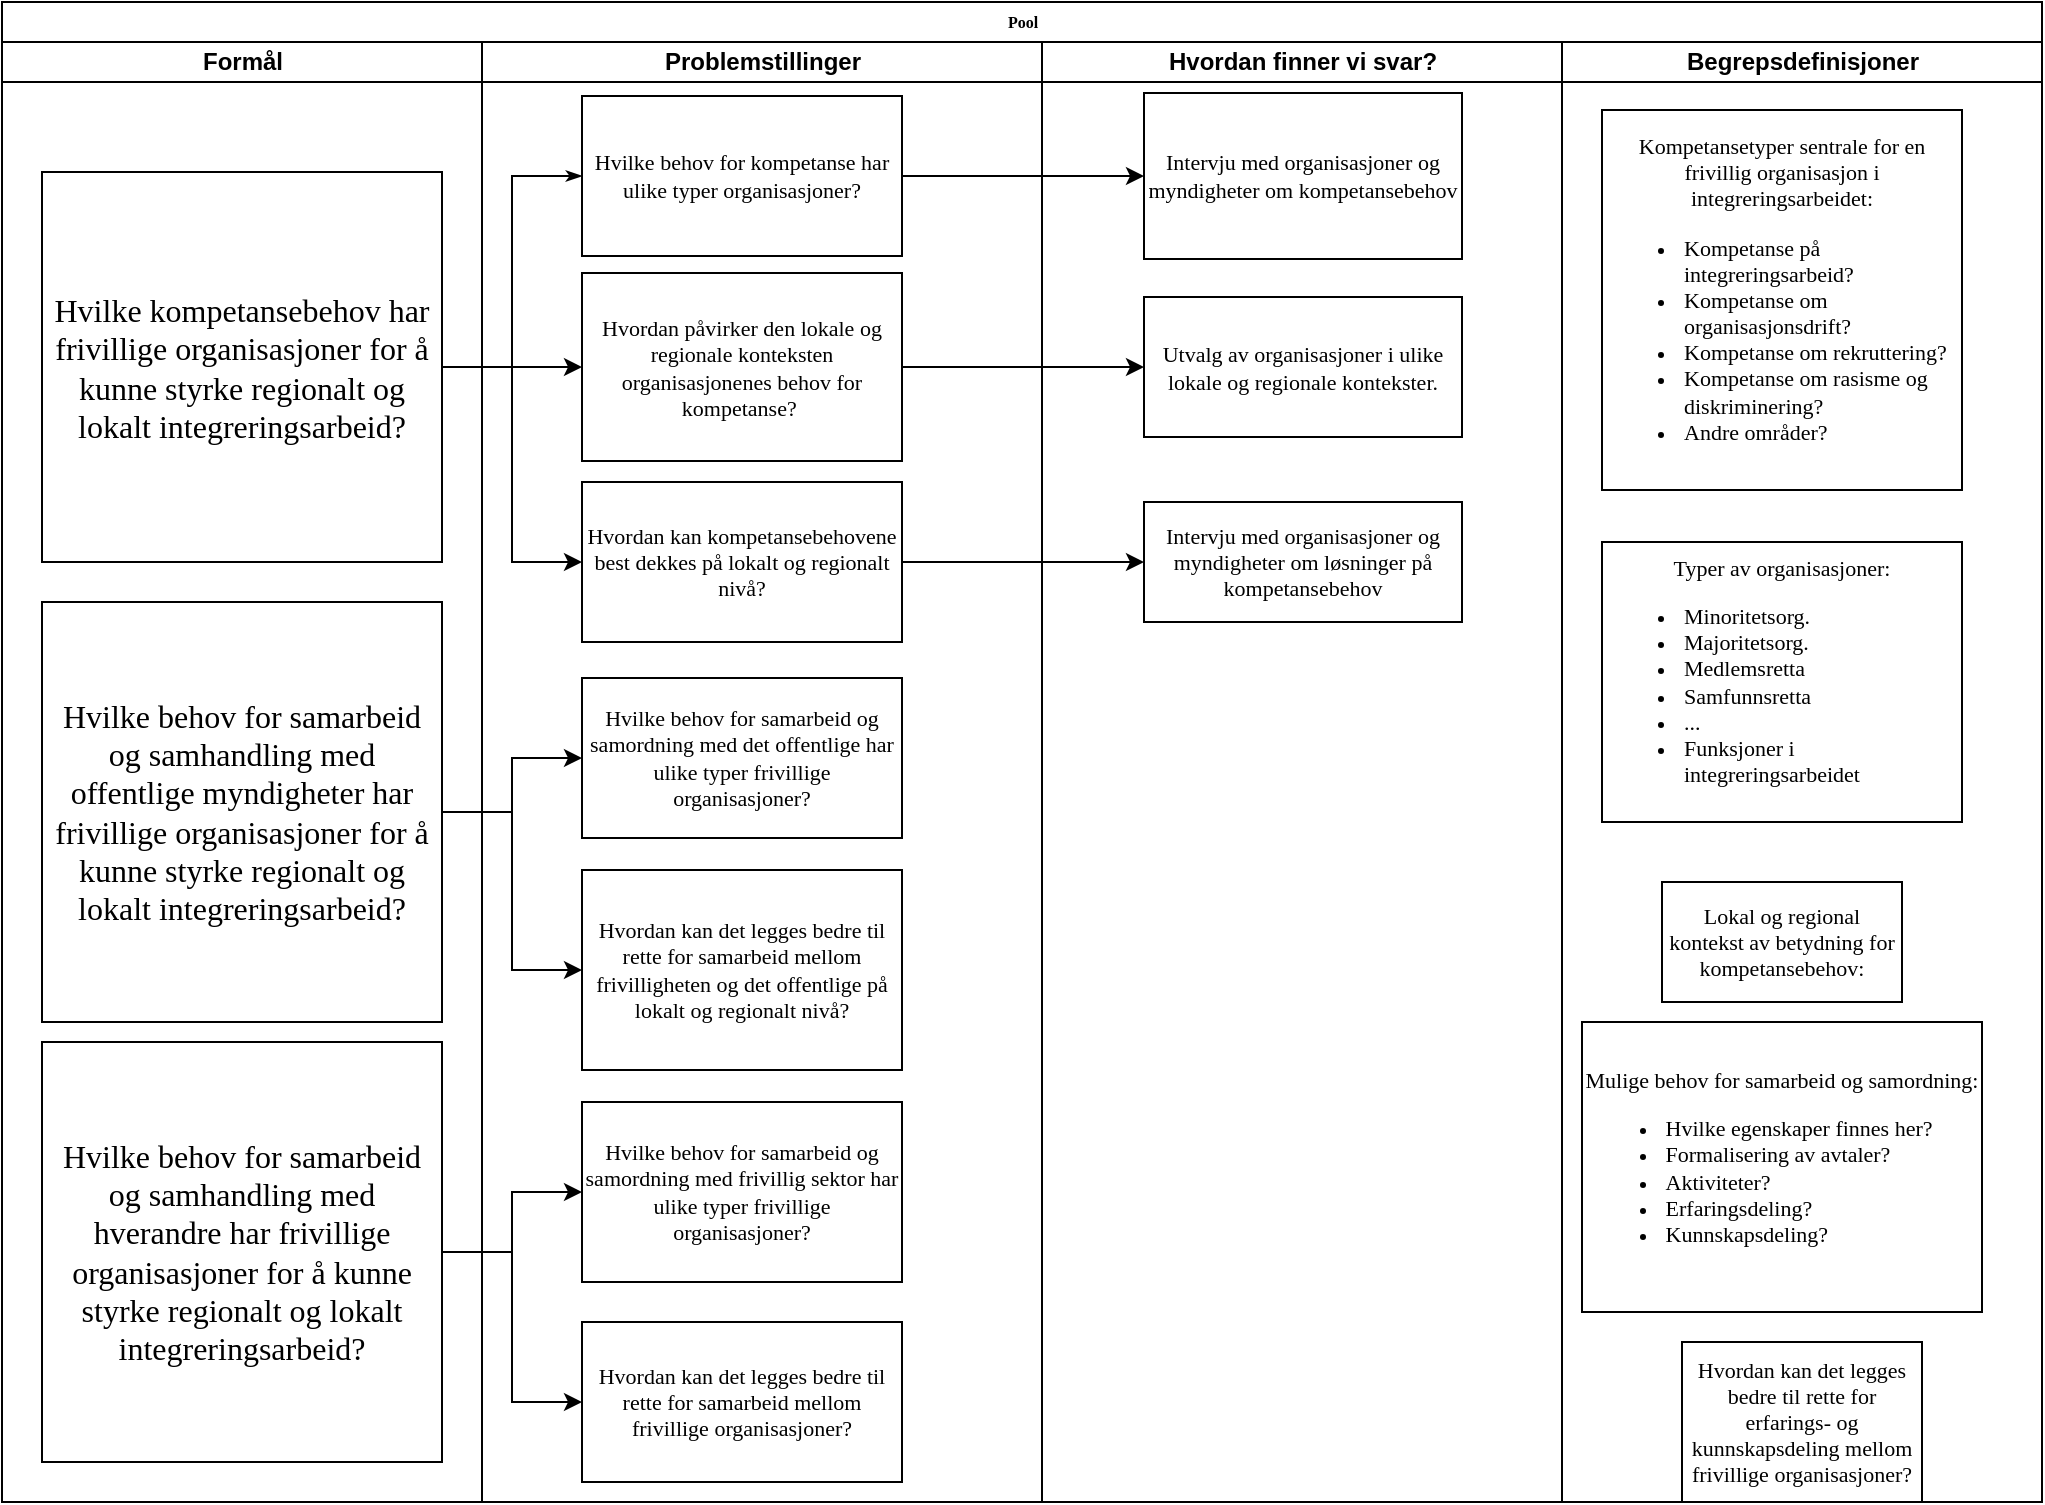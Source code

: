 <mxfile version="16.6.5" type="github">
  <diagram name="Page-1" id="74e2e168-ea6b-b213-b513-2b3c1d86103e">
    <mxGraphModel dx="2062" dy="1065" grid="1" gridSize="10" guides="1" tooltips="1" connect="1" arrows="1" fold="1" page="1" pageScale="1" pageWidth="1169" pageHeight="827" background="none" math="0" shadow="0">
      <root>
        <mxCell id="0" />
        <mxCell id="1" parent="0" />
        <mxCell id="77e6c97f196da883-1" value="Pool" style="swimlane;html=1;childLayout=stackLayout;startSize=20;rounded=0;shadow=0;labelBackgroundColor=none;strokeWidth=1;fontFamily=Verdana;fontSize=8;align=center;" parent="1" vertex="1">
          <mxGeometry x="70" y="40" width="1020" height="750" as="geometry" />
        </mxCell>
        <mxCell id="77e6c97f196da883-2" value="Formål" style="swimlane;html=1;startSize=20;rounded=0;" parent="77e6c97f196da883-1" vertex="1">
          <mxGeometry y="20" width="240" height="730" as="geometry" />
        </mxCell>
        <mxCell id="77e6c97f196da883-8" value="Hvilke kompetansebehov har frivillige organisasjoner for å kunne styrke regionalt og lokalt integreringsarbeid?" style="rounded=0;whiteSpace=wrap;html=1;shadow=0;labelBackgroundColor=none;strokeWidth=1;fontFamily=Verdana;fontSize=16;align=center;" parent="77e6c97f196da883-2" vertex="1">
          <mxGeometry x="20" y="65" width="200" height="195" as="geometry" />
        </mxCell>
        <mxCell id="3UpCS2SwMKkb_BXAR1L--38" value="Hvilke behov for samarbeid og samhandling med offentlige myndigheter har frivillige organisasjoner for å kunne styrke regionalt og lokalt integreringsarbeid?" style="rounded=0;whiteSpace=wrap;html=1;shadow=0;labelBackgroundColor=none;strokeWidth=1;fontFamily=Verdana;fontSize=16;align=center;" parent="77e6c97f196da883-2" vertex="1">
          <mxGeometry x="20" y="280" width="200" height="210" as="geometry" />
        </mxCell>
        <mxCell id="3UpCS2SwMKkb_BXAR1L--39" value="Hvilke behov for samarbeid og samhandling med hverandre har frivillige organisasjoner for å kunne styrke regionalt og lokalt integreringsarbeid?" style="rounded=0;whiteSpace=wrap;html=1;shadow=0;labelBackgroundColor=none;strokeWidth=1;fontFamily=Verdana;fontSize=16;align=center;" parent="77e6c97f196da883-2" vertex="1">
          <mxGeometry x="20" y="500" width="200" height="210" as="geometry" />
        </mxCell>
        <mxCell id="77e6c97f196da883-26" style="edgeStyle=orthogonalEdgeStyle;rounded=0;html=1;labelBackgroundColor=none;startArrow=none;startFill=0;startSize=5;endArrow=classicThin;endFill=1;endSize=5;jettySize=auto;orthogonalLoop=1;strokeWidth=1;fontFamily=Verdana;fontSize=8;" parent="77e6c97f196da883-1" source="77e6c97f196da883-8" target="77e6c97f196da883-11" edge="1">
          <mxGeometry relative="1" as="geometry" />
        </mxCell>
        <mxCell id="77e6c97f196da883-3" value="Problemstillinger" style="swimlane;html=1;startSize=20;rounded=0;" parent="77e6c97f196da883-1" vertex="1">
          <mxGeometry x="240" y="20" width="280" height="730" as="geometry" />
        </mxCell>
        <mxCell id="77e6c97f196da883-11" value="Hvilke behov for kompetanse har ulike typer organisasjoner?" style="rounded=0;whiteSpace=wrap;html=1;shadow=0;labelBackgroundColor=none;strokeWidth=1;fontFamily=Verdana;fontSize=11;align=center;" parent="77e6c97f196da883-3" vertex="1">
          <mxGeometry x="50" y="27" width="160" height="80" as="geometry" />
        </mxCell>
        <mxCell id="77e6c97f196da883-9" value="Hvordan påvirker den lokale og regionale konteksten organisasjonenes behov for kompetanse?&amp;nbsp;" style="rounded=0;whiteSpace=wrap;html=1;shadow=0;labelBackgroundColor=none;strokeWidth=1;fontFamily=Verdana;fontSize=11;align=center;" parent="77e6c97f196da883-3" vertex="1">
          <mxGeometry x="50" y="115.5" width="160" height="94" as="geometry" />
        </mxCell>
        <mxCell id="3UpCS2SwMKkb_BXAR1L--2" value="Hvordan kan kompetansebehovene best dekkes på lokalt og regionalt nivå?" style="rounded=0;whiteSpace=wrap;html=1;shadow=0;labelBackgroundColor=none;strokeWidth=1;fontFamily=Verdana;fontSize=11;align=center;" parent="77e6c97f196da883-3" vertex="1">
          <mxGeometry x="50" y="220" width="160" height="80" as="geometry" />
        </mxCell>
        <mxCell id="3UpCS2SwMKkb_BXAR1L--1" value="Hvilke behov for samarbeid og samordning med det offentlige har ulike typer frivillige organisasjoner?" style="rounded=0;whiteSpace=wrap;html=1;shadow=0;labelBackgroundColor=none;strokeWidth=1;fontFamily=Verdana;fontSize=11;align=center;" parent="77e6c97f196da883-3" vertex="1">
          <mxGeometry x="50" y="318" width="160" height="80" as="geometry" />
        </mxCell>
        <mxCell id="3UpCS2SwMKkb_BXAR1L--5" value="Hvordan kan det legges bedre til rette for samarbeid mellom frivilligheten og det offentlige på lokalt og regionalt nivå?" style="rounded=0;whiteSpace=wrap;html=1;shadow=0;labelBackgroundColor=none;strokeWidth=1;fontFamily=Verdana;fontSize=11;align=center;" parent="77e6c97f196da883-3" vertex="1">
          <mxGeometry x="50" y="414" width="160" height="100" as="geometry" />
        </mxCell>
        <mxCell id="3UpCS2SwMKkb_BXAR1L--4" value="Hvordan kan det legges bedre til rette for samarbeid mellom frivillige organisasjoner?" style="rounded=0;whiteSpace=wrap;html=1;shadow=0;labelBackgroundColor=none;strokeWidth=1;fontFamily=Verdana;fontSize=11;align=center;" parent="77e6c97f196da883-3" vertex="1">
          <mxGeometry x="50" y="640" width="160" height="80" as="geometry" />
        </mxCell>
        <mxCell id="3UpCS2SwMKkb_BXAR1L--3" value="Hvilke behov for samarbeid og samordning med frivillig sektor har ulike typer frivillige organisasjoner?" style="rounded=0;whiteSpace=wrap;html=1;shadow=0;labelBackgroundColor=none;strokeWidth=1;fontFamily=Verdana;fontSize=11;align=center;" parent="77e6c97f196da883-3" vertex="1">
          <mxGeometry x="50" y="530" width="160" height="90" as="geometry" />
        </mxCell>
        <mxCell id="77e6c97f196da883-4" value="Hvordan finner vi svar?" style="swimlane;html=1;startSize=20;rounded=0;" parent="77e6c97f196da883-1" vertex="1">
          <mxGeometry x="520" y="20" width="260" height="730" as="geometry" />
        </mxCell>
        <mxCell id="8K-ZBV0Ou6tTjNgTG0HX-1" value="Intervju med organisasjoner og myndigheter om kompetansebehov" style="whiteSpace=wrap;html=1;fontSize=11;fontFamily=Verdana;rounded=0;shadow=0;labelBackgroundColor=none;strokeWidth=1;" vertex="1" parent="77e6c97f196da883-4">
          <mxGeometry x="51" y="25.5" width="159" height="83" as="geometry" />
        </mxCell>
        <mxCell id="8K-ZBV0Ou6tTjNgTG0HX-5" value="Utvalg av organisasjoner i ulike lokale og regionale kontekster." style="whiteSpace=wrap;html=1;fontSize=11;fontFamily=Verdana;rounded=0;shadow=0;labelBackgroundColor=none;strokeWidth=1;" vertex="1" parent="77e6c97f196da883-4">
          <mxGeometry x="51" y="127.5" width="159" height="70" as="geometry" />
        </mxCell>
        <mxCell id="8K-ZBV0Ou6tTjNgTG0HX-7" value="Intervju med organisasjoner og myndigheter om løsninger på kompetansebehov" style="whiteSpace=wrap;html=1;fontSize=11;fontFamily=Verdana;rounded=0;shadow=0;labelBackgroundColor=none;strokeWidth=1;" vertex="1" parent="77e6c97f196da883-4">
          <mxGeometry x="51" y="230" width="159" height="60" as="geometry" />
        </mxCell>
        <mxCell id="77e6c97f196da883-5" value="Begrepsdefinisjoner" style="swimlane;html=1;startSize=20;rounded=0;" parent="77e6c97f196da883-1" vertex="1">
          <mxGeometry x="780" y="20" width="240" height="730" as="geometry" />
        </mxCell>
        <mxCell id="3UpCS2SwMKkb_BXAR1L--53" value="Hvordan kan det legges bedre til rette for erfarings- og kunnskapsdeling mellom frivillige organisasjoner?" style="rounded=0;whiteSpace=wrap;html=1;shadow=0;labelBackgroundColor=none;strokeWidth=1;fontFamily=Verdana;fontSize=11;align=center;" parent="77e6c97f196da883-5" vertex="1">
          <mxGeometry x="60" y="650" width="120" height="80" as="geometry" />
        </mxCell>
        <mxCell id="77e6c97f196da883-12" value="Kompetansetyper sentrale for en frivillig organisasjon i integreringsarbeidet:&lt;br&gt;&lt;div&gt;&lt;ul&gt;&lt;li style=&quot;text-align: left&quot;&gt;Kompetanse på integreringsarbeid?&lt;/li&gt;&lt;li style=&quot;text-align: left&quot;&gt;Kompetanse om organisasjonsdrift?&lt;/li&gt;&lt;li style=&quot;text-align: left&quot;&gt;Kompetanse om rekruttering?&lt;/li&gt;&lt;li style=&quot;text-align: left&quot;&gt;Kompetanse om rasisme og diskriminering?&lt;/li&gt;&lt;li style=&quot;text-align: left&quot;&gt;Andre områder?&lt;/li&gt;&lt;/ul&gt;&lt;/div&gt;" style="rounded=0;whiteSpace=wrap;html=1;shadow=0;labelBackgroundColor=none;strokeWidth=1;fontFamily=Verdana;fontSize=11;align=center;" parent="77e6c97f196da883-5" vertex="1">
          <mxGeometry x="20" y="34" width="180" height="190" as="geometry" />
        </mxCell>
        <mxCell id="3UpCS2SwMKkb_BXAR1L--45" value="Typer av organisasjoner:&lt;br&gt;&lt;ul&gt;&lt;li style=&quot;text-align: left&quot;&gt;Minoritetsorg.&lt;/li&gt;&lt;li style=&quot;text-align: left&quot;&gt;Majoritetsorg.&lt;/li&gt;&lt;li style=&quot;text-align: left&quot;&gt;Medlemsretta&lt;/li&gt;&lt;li style=&quot;text-align: left&quot;&gt;Samfunnsretta&lt;/li&gt;&lt;li style=&quot;text-align: left&quot;&gt;...&lt;/li&gt;&lt;li style=&quot;text-align: left&quot;&gt;Funksjoner i integreringsarbeidet&lt;/li&gt;&lt;/ul&gt;" style="rounded=0;whiteSpace=wrap;html=1;shadow=0;labelBackgroundColor=none;strokeWidth=1;fontFamily=Verdana;fontSize=11;align=center;" parent="77e6c97f196da883-5" vertex="1">
          <mxGeometry x="20" y="250" width="180" height="140" as="geometry" />
        </mxCell>
        <mxCell id="3UpCS2SwMKkb_BXAR1L--55" value="Lokal og regional kontekst av betydning for kompetansebehov:" style="whiteSpace=wrap;html=1;fontSize=11;fontFamily=Verdana;rounded=0;shadow=0;labelBackgroundColor=none;strokeWidth=1;" parent="77e6c97f196da883-5" vertex="1">
          <mxGeometry x="50" y="420" width="120" height="60" as="geometry" />
        </mxCell>
        <mxCell id="3UpCS2SwMKkb_BXAR1L--49" value="Mulige behov for samarbeid og samordning:&lt;br&gt;&lt;ul&gt;&lt;li style=&quot;text-align: left&quot;&gt;Hvilke egenskaper finnes her?&lt;/li&gt;&lt;li style=&quot;text-align: left&quot;&gt;Formalisering av avtaler?&lt;/li&gt;&lt;li style=&quot;text-align: left&quot;&gt;Aktiviteter?&lt;/li&gt;&lt;li style=&quot;text-align: left&quot;&gt;Erfaringsdeling?&lt;/li&gt;&lt;li style=&quot;text-align: left&quot;&gt;Kunnskapsdeling?&lt;/li&gt;&lt;/ul&gt;" style="whiteSpace=wrap;html=1;fontSize=11;fontFamily=Verdana;rounded=0;shadow=0;labelBackgroundColor=none;strokeWidth=1;" parent="77e6c97f196da883-5" vertex="1">
          <mxGeometry x="10" y="490" width="200" height="145" as="geometry" />
        </mxCell>
        <mxCell id="3UpCS2SwMKkb_BXAR1L--7" style="edgeStyle=orthogonalEdgeStyle;rounded=0;orthogonalLoop=1;jettySize=auto;html=1;fontSize=16;" parent="77e6c97f196da883-1" source="77e6c97f196da883-8" target="77e6c97f196da883-9" edge="1">
          <mxGeometry relative="1" as="geometry" />
        </mxCell>
        <mxCell id="3UpCS2SwMKkb_BXAR1L--12" style="edgeStyle=orthogonalEdgeStyle;rounded=0;orthogonalLoop=1;jettySize=auto;html=1;fontSize=9;" parent="77e6c97f196da883-1" source="77e6c97f196da883-8" target="3UpCS2SwMKkb_BXAR1L--2" edge="1">
          <mxGeometry relative="1" as="geometry" />
        </mxCell>
        <mxCell id="3UpCS2SwMKkb_BXAR1L--40" style="edgeStyle=orthogonalEdgeStyle;rounded=0;orthogonalLoop=1;jettySize=auto;html=1;fontSize=11;" parent="77e6c97f196da883-1" source="3UpCS2SwMKkb_BXAR1L--38" target="3UpCS2SwMKkb_BXAR1L--1" edge="1">
          <mxGeometry relative="1" as="geometry" />
        </mxCell>
        <mxCell id="3UpCS2SwMKkb_BXAR1L--41" style="edgeStyle=orthogonalEdgeStyle;rounded=0;orthogonalLoop=1;jettySize=auto;html=1;fontSize=11;" parent="77e6c97f196da883-1" source="3UpCS2SwMKkb_BXAR1L--38" target="3UpCS2SwMKkb_BXAR1L--5" edge="1">
          <mxGeometry relative="1" as="geometry" />
        </mxCell>
        <mxCell id="3UpCS2SwMKkb_BXAR1L--42" style="edgeStyle=orthogonalEdgeStyle;rounded=0;orthogonalLoop=1;jettySize=auto;html=1;entryX=0;entryY=0.5;entryDx=0;entryDy=0;fontSize=11;" parent="77e6c97f196da883-1" source="3UpCS2SwMKkb_BXAR1L--39" target="3UpCS2SwMKkb_BXAR1L--3" edge="1">
          <mxGeometry relative="1" as="geometry" />
        </mxCell>
        <mxCell id="3UpCS2SwMKkb_BXAR1L--43" style="edgeStyle=orthogonalEdgeStyle;rounded=0;orthogonalLoop=1;jettySize=auto;html=1;fontSize=11;" parent="77e6c97f196da883-1" source="3UpCS2SwMKkb_BXAR1L--39" target="3UpCS2SwMKkb_BXAR1L--4" edge="1">
          <mxGeometry relative="1" as="geometry" />
        </mxCell>
        <mxCell id="8K-ZBV0Ou6tTjNgTG0HX-2" value="" style="edgeStyle=orthogonalEdgeStyle;rounded=0;orthogonalLoop=1;jettySize=auto;html=1;" edge="1" parent="77e6c97f196da883-1" source="77e6c97f196da883-11" target="8K-ZBV0Ou6tTjNgTG0HX-1">
          <mxGeometry relative="1" as="geometry" />
        </mxCell>
        <mxCell id="8K-ZBV0Ou6tTjNgTG0HX-6" value="" style="edgeStyle=orthogonalEdgeStyle;rounded=0;orthogonalLoop=1;jettySize=auto;html=1;" edge="1" parent="77e6c97f196da883-1" source="77e6c97f196da883-9" target="8K-ZBV0Ou6tTjNgTG0HX-5">
          <mxGeometry relative="1" as="geometry" />
        </mxCell>
        <mxCell id="8K-ZBV0Ou6tTjNgTG0HX-8" value="" style="edgeStyle=orthogonalEdgeStyle;rounded=0;orthogonalLoop=1;jettySize=auto;html=1;" edge="1" parent="77e6c97f196da883-1" source="3UpCS2SwMKkb_BXAR1L--2" target="8K-ZBV0Ou6tTjNgTG0HX-7">
          <mxGeometry relative="1" as="geometry" />
        </mxCell>
      </root>
    </mxGraphModel>
  </diagram>
</mxfile>
